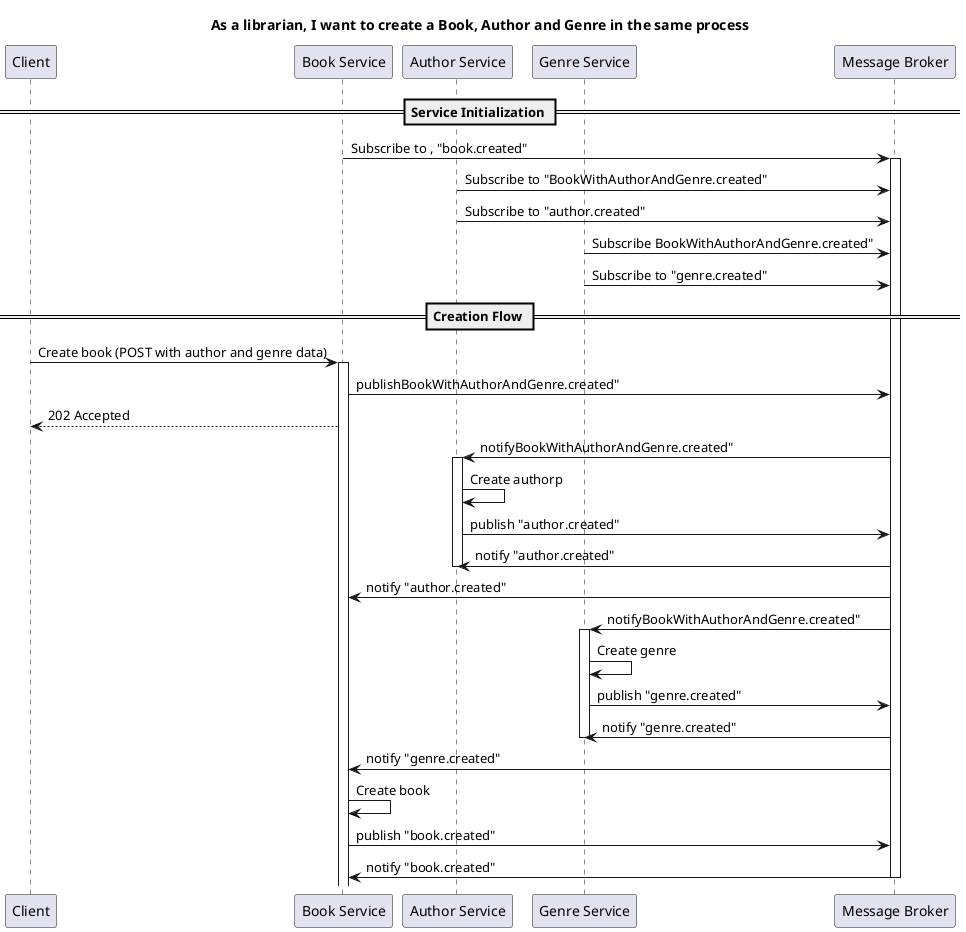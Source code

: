 @startuml
title As a librarian, I want to create a Book, Author and Genre in the same process

participant "Client" as client
participant "Book Service" as book
participant "Author Service" as author
participant "Genre Service" as genre
participant "Message Broker" as mb

== Service Initialization ==

book -> mb: Subscribe to , "book.created"
activate mb
author -> mb: Subscribe to "BookWithAuthorAndGenre.created" 
author -> mb: Subscribe to "author.created"
genre -> mb: Subscribe BookWithAuthorAndGenre.created" 
genre -> mb: Subscribe to "genre.created"


== Creation Flow ==



client -> book: Create book (POST with author and genre data)
activate book

book -> mb: publishBookWithAuthorAndGenre.created" 

book --> client: 202 Accepted

mb -> author: notifyBookWithAuthorAndGenre.created"
activate author
author -> author: Create authorp
author -> mb: publish "author.created"
mb -> author : notify "author.created"
deactivate author

mb -> book : notify "author.created"

mb -> genre: notifyBookWithAuthorAndGenre.created"
activate genre
genre -> genre: Create genre
genre -> mb: publish "genre.created"
mb -> genre: notify "genre.created"
deactivate genre


mb -> book: notify "genre.created"

book -> book: Create book
book -> mb: publish "book.created"
mb -> book : notify "book.created"

deactivate mb

@enduml 

@enduml